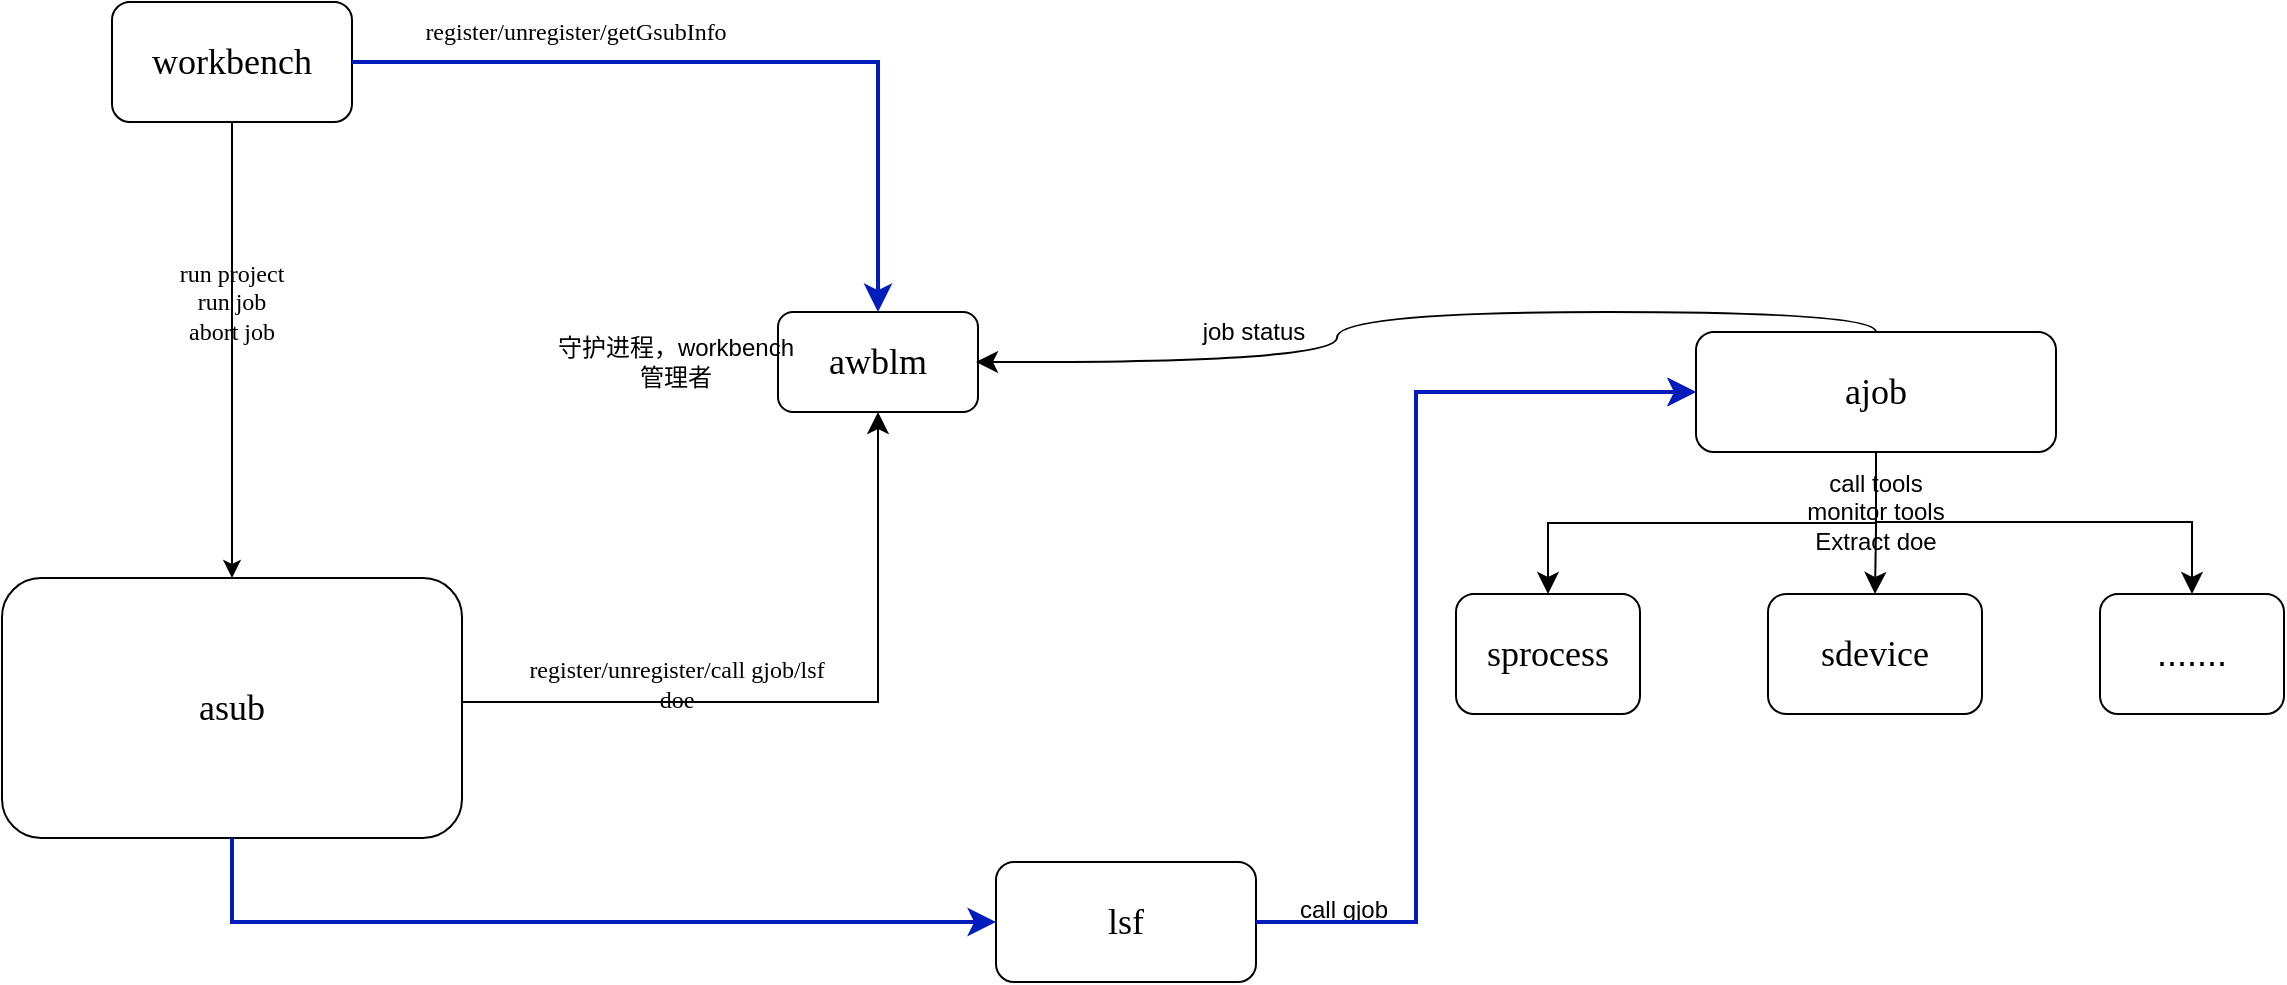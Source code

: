 <mxfile version="21.5.0" type="github">
  <diagram name="第 1 页" id="il3vyu_xIt6D0rI315Fc">
    <mxGraphModel dx="552" dy="-293" grid="1" gridSize="10" guides="1" tooltips="1" connect="1" arrows="1" fold="1" page="1" pageScale="1" pageWidth="827" pageHeight="1169" math="0" shadow="0">
      <root>
        <mxCell id="0" />
        <mxCell id="1" parent="0" />
        <mxCell id="RTWIzIe-_CMWSQACLZg5-1" style="edgeStyle=orthogonalEdgeStyle;rounded=0;orthogonalLoop=1;jettySize=auto;html=1;exitX=0.5;exitY=1;exitDx=0;exitDy=0;entryX=0.5;entryY=0;entryDx=0;entryDy=0;" parent="1" source="RTWIzIe-_CMWSQACLZg5-2" target="RTWIzIe-_CMWSQACLZg5-3" edge="1">
          <mxGeometry relative="1" as="geometry" />
        </mxCell>
        <mxCell id="RTWIzIe-_CMWSQACLZg5-2" value="&lt;font face=&quot;Times New Roman&quot; style=&quot;font-size: 18px;&quot;&gt;workbench&lt;/font&gt;" style="rounded=1;whiteSpace=wrap;html=1;" parent="1" vertex="1">
          <mxGeometry x="1105" y="1600" width="120" height="60" as="geometry" />
        </mxCell>
        <mxCell id="RTWIzIe-_CMWSQACLZg5-3" value="&lt;font face=&quot;Times New Roman&quot; style=&quot;font-size: 18px;&quot;&gt;asub&lt;/font&gt;" style="rounded=1;whiteSpace=wrap;html=1;" parent="1" vertex="1">
          <mxGeometry x="1050" y="1888" width="230" height="130" as="geometry" />
        </mxCell>
        <mxCell id="RTWIzIe-_CMWSQACLZg5-4" value="&lt;font face=&quot;Times New Roman&quot; style=&quot;font-size: 18px;&quot;&gt;lsf&lt;/font&gt;" style="rounded=1;whiteSpace=wrap;html=1;" parent="1" vertex="1">
          <mxGeometry x="1547" y="2030" width="130" height="60" as="geometry" />
        </mxCell>
        <mxCell id="RTWIzIe-_CMWSQACLZg5-5" value="&lt;font face=&quot;Times New Roman&quot; style=&quot;font-size: 18px;&quot;&gt;awblm&lt;/font&gt;" style="rounded=1;whiteSpace=wrap;html=1;" parent="1" vertex="1">
          <mxGeometry x="1438" y="1755" width="100" height="50" as="geometry" />
        </mxCell>
        <mxCell id="RTWIzIe-_CMWSQACLZg5-6" style="edgeStyle=orthogonalEdgeStyle;rounded=0;orthogonalLoop=1;jettySize=auto;html=1;exitX=0.5;exitY=1;exitDx=0;exitDy=0;" parent="1" edge="1">
          <mxGeometry relative="1" as="geometry">
            <mxPoint x="1255" y="1895" as="sourcePoint" />
            <mxPoint x="1255" y="1895" as="targetPoint" />
          </mxGeometry>
        </mxCell>
        <mxCell id="RTWIzIe-_CMWSQACLZg5-7" value="守护进程，workbench管理者" style="text;strokeColor=none;align=center;fillColor=none;html=1;verticalAlign=middle;whiteSpace=wrap;rounded=0;" parent="1" vertex="1">
          <mxGeometry x="1322" y="1765" width="130" height="30" as="geometry" />
        </mxCell>
        <mxCell id="RTWIzIe-_CMWSQACLZg5-8" value="&lt;font face=&quot;Times New Roman&quot;&gt;register/unregister/getGsubInfo&lt;/font&gt;" style="text;strokeColor=none;align=center;fillColor=none;html=1;verticalAlign=middle;whiteSpace=wrap;rounded=0;" parent="1" vertex="1">
          <mxGeometry x="1246" y="1600" width="182" height="30" as="geometry" />
        </mxCell>
        <mxCell id="RTWIzIe-_CMWSQACLZg5-9" value="" style="edgeStyle=elbowEdgeStyle;elbow=horizontal;endArrow=classic;html=1;curved=0;rounded=0;endSize=8;startSize=8;exitX=1;exitY=0.5;exitDx=0;exitDy=0;strokeColor=#001DBC;strokeWidth=2;entryX=0.5;entryY=0;entryDx=0;entryDy=0;fillColor=#0050ef;" parent="1" source="RTWIzIe-_CMWSQACLZg5-2" target="RTWIzIe-_CMWSQACLZg5-5" edge="1">
          <mxGeometry width="50" height="50" relative="1" as="geometry">
            <mxPoint x="1660" y="1720" as="sourcePoint" />
            <mxPoint x="1598" y="1690" as="targetPoint" />
            <Array as="points">
              <mxPoint x="1488" y="1690" />
            </Array>
          </mxGeometry>
        </mxCell>
        <mxCell id="RTWIzIe-_CMWSQACLZg5-10" value="&lt;font face=&quot;Times New Roman&quot;&gt;register/unregister/call gjob/lsf&lt;br&gt;doe&lt;br&gt;&lt;/font&gt;" style="text;strokeColor=none;align=center;fillColor=none;html=1;verticalAlign=middle;whiteSpace=wrap;rounded=0;" parent="1" vertex="1">
          <mxGeometry x="1279.5" y="1926" width="215" height="30" as="geometry" />
        </mxCell>
        <mxCell id="RTWIzIe-_CMWSQACLZg5-11" value="" style="edgeStyle=elbowEdgeStyle;elbow=vertical;endArrow=classic;html=1;curved=0;rounded=0;endSize=8;startSize=8;exitX=1;exitY=0.5;exitDx=0;exitDy=0;entryX=0.5;entryY=1;entryDx=0;entryDy=0;" parent="1" source="RTWIzIe-_CMWSQACLZg5-3" target="RTWIzIe-_CMWSQACLZg5-5" edge="1">
          <mxGeometry width="50" height="50" relative="1" as="geometry">
            <mxPoint x="1368" y="2100" as="sourcePoint" />
            <mxPoint x="1418" y="2050" as="targetPoint" />
            <Array as="points">
              <mxPoint x="1388" y="1950" />
            </Array>
          </mxGeometry>
        </mxCell>
        <mxCell id="RTWIzIe-_CMWSQACLZg5-12" value="" style="edgeStyle=elbowEdgeStyle;elbow=horizontal;endArrow=classic;html=1;curved=0;rounded=0;endSize=8;startSize=8;exitX=0.5;exitY=1;exitDx=0;exitDy=0;strokeColor=#001DBC;strokeWidth=2;entryX=0;entryY=0.5;entryDx=0;entryDy=0;fillColor=#0050ef;" parent="1" source="RTWIzIe-_CMWSQACLZg5-3" target="RTWIzIe-_CMWSQACLZg5-4" edge="1">
          <mxGeometry width="50" height="50" relative="1" as="geometry">
            <mxPoint x="1205" y="2100" as="sourcePoint" />
            <mxPoint x="1468" y="2225" as="targetPoint" />
            <Array as="points">
              <mxPoint x="1165" y="2060" />
            </Array>
          </mxGeometry>
        </mxCell>
        <mxCell id="RTWIzIe-_CMWSQACLZg5-13" value="&lt;font face=&quot;Times New Roman&quot; style=&quot;font-size: 18px;&quot;&gt;ajob&lt;/font&gt;" style="rounded=1;whiteSpace=wrap;html=1;" parent="1" vertex="1">
          <mxGeometry x="1897" y="1765" width="180" height="60" as="geometry" />
        </mxCell>
        <mxCell id="RTWIzIe-_CMWSQACLZg5-14" value="&lt;span style=&quot;font-size: 18px;&quot;&gt;&lt;font face=&quot;Times New Roman&quot;&gt;sprocess&lt;/font&gt;&lt;/span&gt;" style="rounded=1;whiteSpace=wrap;html=1;" parent="1" vertex="1">
          <mxGeometry x="1777" y="1896" width="92" height="60" as="geometry" />
        </mxCell>
        <mxCell id="RTWIzIe-_CMWSQACLZg5-15" value="&lt;span style=&quot;font-size: 18px;&quot;&gt;&lt;font face=&quot;Times New Roman&quot;&gt;sdevice&lt;/font&gt;&lt;/span&gt;" style="rounded=1;whiteSpace=wrap;html=1;" parent="1" vertex="1">
          <mxGeometry x="1933" y="1896" width="107" height="60" as="geometry" />
        </mxCell>
        <mxCell id="RTWIzIe-_CMWSQACLZg5-16" value="&lt;span style=&quot;font-size: 18px;&quot;&gt;.......&lt;/span&gt;" style="rounded=1;whiteSpace=wrap;html=1;" parent="1" vertex="1">
          <mxGeometry x="2099" y="1896" width="92" height="60" as="geometry" />
        </mxCell>
        <mxCell id="RTWIzIe-_CMWSQACLZg5-17" style="edgeStyle=orthogonalEdgeStyle;rounded=0;orthogonalLoop=1;jettySize=auto;html=1;exitX=0.5;exitY=1;exitDx=0;exitDy=0;" parent="1" edge="1">
          <mxGeometry relative="1" as="geometry">
            <mxPoint x="2074" y="1755" as="sourcePoint" />
            <mxPoint x="2074" y="1755" as="targetPoint" />
          </mxGeometry>
        </mxCell>
        <mxCell id="RTWIzIe-_CMWSQACLZg5-18" value="call tools&lt;br&gt;monitor tools&lt;br&gt;Extract doe" style="text;strokeColor=none;align=center;fillColor=none;html=1;verticalAlign=middle;whiteSpace=wrap;rounded=0;" parent="1" vertex="1">
          <mxGeometry x="1872" y="1840" width="230" height="30" as="geometry" />
        </mxCell>
        <mxCell id="RTWIzIe-_CMWSQACLZg5-19" value="" style="edgeStyle=elbowEdgeStyle;elbow=vertical;endArrow=classic;html=1;curved=0;rounded=0;endSize=8;startSize=8;exitX=0.5;exitY=1;exitDx=0;exitDy=0;entryX=0.5;entryY=0;entryDx=0;entryDy=0;" parent="1" source="RTWIzIe-_CMWSQACLZg5-13" target="RTWIzIe-_CMWSQACLZg5-14" edge="1">
          <mxGeometry width="50" height="50" relative="1" as="geometry">
            <mxPoint x="1767" y="1880" as="sourcePoint" />
            <mxPoint x="1817" y="1830" as="targetPoint" />
          </mxGeometry>
        </mxCell>
        <mxCell id="RTWIzIe-_CMWSQACLZg5-20" value="" style="edgeStyle=elbowEdgeStyle;elbow=vertical;endArrow=classic;html=1;curved=0;rounded=0;endSize=8;startSize=8;entryX=0.5;entryY=0;entryDx=0;entryDy=0;" parent="1" target="RTWIzIe-_CMWSQACLZg5-15" edge="1">
          <mxGeometry width="50" height="50" relative="1" as="geometry">
            <mxPoint x="1987" y="1830" as="sourcePoint" />
            <mxPoint x="1942" y="1910" as="targetPoint" />
          </mxGeometry>
        </mxCell>
        <mxCell id="RTWIzIe-_CMWSQACLZg5-21" value="" style="edgeStyle=elbowEdgeStyle;elbow=vertical;endArrow=classic;html=1;curved=0;rounded=0;endSize=8;startSize=8;entryX=0.5;entryY=0;entryDx=0;entryDy=0;exitX=0.5;exitY=1;exitDx=0;exitDy=0;" parent="1" source="RTWIzIe-_CMWSQACLZg5-13" target="RTWIzIe-_CMWSQACLZg5-16" edge="1">
          <mxGeometry width="50" height="50" relative="1" as="geometry">
            <mxPoint x="1997" y="1840" as="sourcePoint" />
            <mxPoint x="1997" y="1905" as="targetPoint" />
            <Array as="points">
              <mxPoint x="2067" y="1860" />
            </Array>
          </mxGeometry>
        </mxCell>
        <mxCell id="RTWIzIe-_CMWSQACLZg5-22" value="" style="edgeStyle=elbowEdgeStyle;elbow=horizontal;endArrow=classic;html=1;curved=0;rounded=0;endSize=8;startSize=8;exitX=1;exitY=0.5;exitDx=0;exitDy=0;strokeColor=#001DBC;strokeWidth=2;entryX=0;entryY=0.5;entryDx=0;entryDy=0;fillColor=#0050ef;" parent="1" source="RTWIzIe-_CMWSQACLZg5-4" target="RTWIzIe-_CMWSQACLZg5-13" edge="1">
          <mxGeometry width="50" height="50" relative="1" as="geometry">
            <mxPoint x="1775" y="2048" as="sourcePoint" />
            <mxPoint x="2158" y="2090" as="targetPoint" />
            <Array as="points">
              <mxPoint x="1757" y="1930" />
            </Array>
          </mxGeometry>
        </mxCell>
        <mxCell id="RTWIzIe-_CMWSQACLZg5-23" value="" style="edgeStyle=orthogonalEdgeStyle;endArrow=classic;html=1;rounded=0;endSize=8;startSize=8;exitX=0.5;exitY=0;exitDx=0;exitDy=0;entryX=1;entryY=0.5;entryDx=0;entryDy=0;curved=1;" parent="1" source="RTWIzIe-_CMWSQACLZg5-13" edge="1">
          <mxGeometry width="50" height="50" relative="1" as="geometry">
            <mxPoint x="1777" y="1700" as="sourcePoint" />
            <mxPoint x="1537" y="1780" as="targetPoint" />
          </mxGeometry>
        </mxCell>
        <mxCell id="RTWIzIe-_CMWSQACLZg5-24" value="call gjob" style="text;strokeColor=none;align=center;fillColor=none;html=1;verticalAlign=middle;whiteSpace=wrap;rounded=0;" parent="1" vertex="1">
          <mxGeometry x="1656" y="2039" width="130" height="30" as="geometry" />
        </mxCell>
        <mxCell id="RTWIzIe-_CMWSQACLZg5-25" value="" style="edgeStyle=elbowEdgeStyle;elbow=horizontal;endArrow=classic;html=1;curved=0;rounded=0;endSize=8;startSize=8;exitX=1;exitY=0.5;exitDx=0;exitDy=0;strokeColor=#001DBC;strokeWidth=2;entryX=0;entryY=0.5;entryDx=0;entryDy=0;fillColor=#0050ef;" parent="1" edge="1">
          <mxGeometry width="50" height="50" relative="1" as="geometry">
            <mxPoint x="1677" y="2060" as="sourcePoint" />
            <mxPoint x="1897" y="1795" as="targetPoint" />
            <Array as="points">
              <mxPoint x="1757" y="1930" />
            </Array>
          </mxGeometry>
        </mxCell>
        <mxCell id="RTWIzIe-_CMWSQACLZg5-26" value="job status" style="text;strokeColor=none;align=center;fillColor=none;html=1;verticalAlign=middle;whiteSpace=wrap;rounded=0;" parent="1" vertex="1">
          <mxGeometry x="1611" y="1750" width="130" height="30" as="geometry" />
        </mxCell>
        <mxCell id="RTWIzIe-_CMWSQACLZg5-27" value="&lt;font face=&quot;Times New Roman&quot;&gt;run project&lt;br&gt;run job&lt;br&gt;abort job&lt;br&gt;&lt;/font&gt;" style="text;strokeColor=none;align=center;fillColor=none;html=1;verticalAlign=middle;whiteSpace=wrap;rounded=0;" parent="1" vertex="1">
          <mxGeometry x="1074" y="1735" width="182" height="30" as="geometry" />
        </mxCell>
      </root>
    </mxGraphModel>
  </diagram>
</mxfile>
